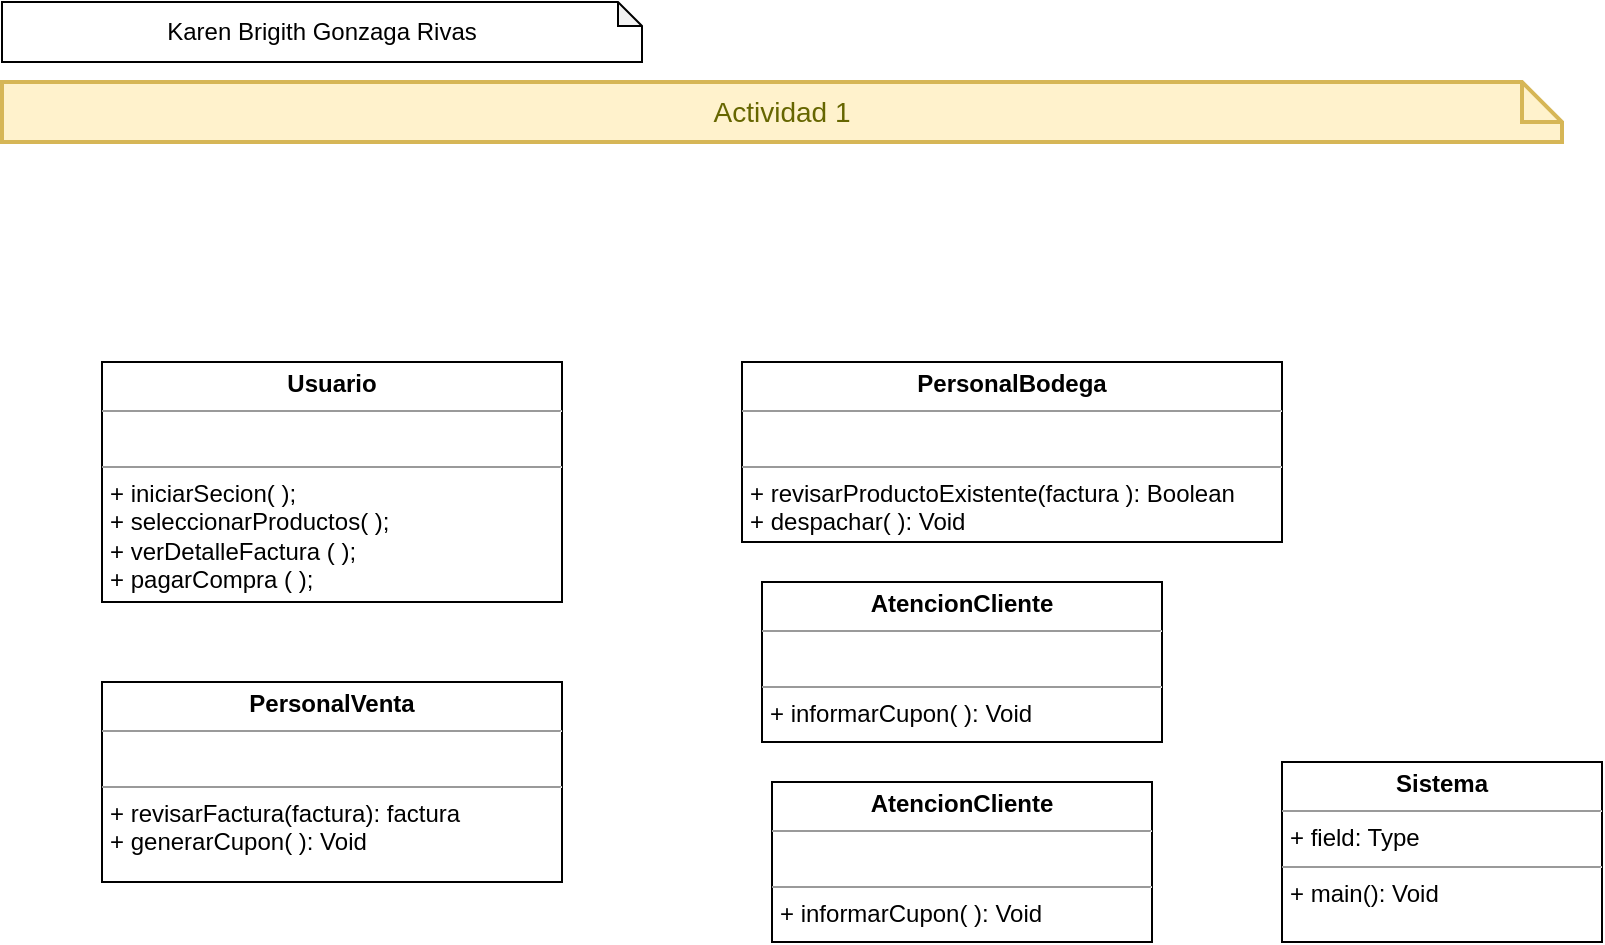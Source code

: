<mxfile version="19.0.2" type="github">
  <diagram id="qSO_u3S2v88sH-et3-5x" name="Page-1">
    <mxGraphModel dx="1278" dy="539" grid="1" gridSize="10" guides="1" tooltips="1" connect="1" arrows="1" fold="1" page="1" pageScale="1" pageWidth="827" pageHeight="1169" math="0" shadow="0">
      <root>
        <mxCell id="0" />
        <mxCell id="1" parent="0" />
        <mxCell id="a8ocinU2t4pZGtcug-5M-55" value="Karen Brigith Gonzaga Rivas" style="shape=note;whiteSpace=wrap;html=1;backgroundOutline=1;darkOpacity=0.05;size=12;" vertex="1" parent="1">
          <mxGeometry x="10" y="10" width="320" height="30" as="geometry" />
        </mxCell>
        <mxCell id="a8ocinU2t4pZGtcug-5M-56" value="Actividad 1" style="shape=note;strokeWidth=2;fontSize=14;size=20;whiteSpace=wrap;html=1;fillColor=#fff2cc;strokeColor=#d6b656;fontColor=#666600;" vertex="1" parent="1">
          <mxGeometry x="10" y="50" width="780" height="30" as="geometry" />
        </mxCell>
        <mxCell id="a8ocinU2t4pZGtcug-5M-57" value="&lt;p style=&quot;margin:0px;margin-top:4px;text-align:center;&quot;&gt;&lt;b&gt;Usuario&lt;/b&gt;&lt;/p&gt;&lt;hr size=&quot;1&quot;&gt;&lt;p style=&quot;margin:0px;margin-left:4px;&quot;&gt;&lt;br&gt;&lt;/p&gt;&lt;hr size=&quot;1&quot;&gt;&lt;p style=&quot;margin:0px;margin-left:4px;&quot;&gt;+ iniciarSecion( );&lt;br&gt;+ seleccionarProductos( );&lt;/p&gt;&lt;p style=&quot;margin:0px;margin-left:4px;&quot;&gt;+ verDetalleFactura ( );&lt;/p&gt;&lt;p style=&quot;margin:0px;margin-left:4px;&quot;&gt;+ pagarCompra ( );&lt;/p&gt;&lt;p style=&quot;margin:0px;margin-left:4px;&quot;&gt;&lt;br&gt;&lt;/p&gt;" style="verticalAlign=top;align=left;overflow=fill;fontSize=12;fontFamily=Helvetica;html=1;" vertex="1" parent="1">
          <mxGeometry x="60" y="190" width="230" height="120" as="geometry" />
        </mxCell>
        <mxCell id="a8ocinU2t4pZGtcug-5M-58" value="&lt;p style=&quot;margin:0px;margin-top:4px;text-align:center;&quot;&gt;&lt;b&gt;PersonalVenta&lt;/b&gt;&lt;/p&gt;&lt;hr size=&quot;1&quot;&gt;&lt;p style=&quot;margin:0px;margin-left:4px;&quot;&gt;&lt;br&gt;&lt;/p&gt;&lt;hr size=&quot;1&quot;&gt;&lt;p style=&quot;margin:0px;margin-left:4px;&quot;&gt;+ revisarFactura(factura): factura&lt;br&gt;+ generarCupon( ): Void&lt;/p&gt;" style="verticalAlign=top;align=left;overflow=fill;fontSize=12;fontFamily=Helvetica;html=1;" vertex="1" parent="1">
          <mxGeometry x="60" y="350" width="230" height="100" as="geometry" />
        </mxCell>
        <mxCell id="a8ocinU2t4pZGtcug-5M-59" value="&lt;p style=&quot;margin:0px;margin-top:4px;text-align:center;&quot;&gt;&lt;b&gt;AtencionCliente&lt;/b&gt;&lt;/p&gt;&lt;hr size=&quot;1&quot;&gt;&lt;p style=&quot;margin:0px;margin-left:4px;&quot;&gt;&lt;br&gt;&lt;/p&gt;&lt;hr size=&quot;1&quot;&gt;&lt;p style=&quot;margin:0px;margin-left:4px;&quot;&gt;+ informarCupon( ): Void&lt;/p&gt;" style="verticalAlign=top;align=left;overflow=fill;fontSize=12;fontFamily=Helvetica;html=1;" vertex="1" parent="1">
          <mxGeometry x="390" y="300" width="200" height="80" as="geometry" />
        </mxCell>
        <mxCell id="a8ocinU2t4pZGtcug-5M-60" value="&lt;p style=&quot;margin:0px;margin-top:4px;text-align:center;&quot;&gt;&lt;b&gt;PersonalBodega&lt;/b&gt;&lt;/p&gt;&lt;hr size=&quot;1&quot;&gt;&lt;p style=&quot;margin:0px;margin-left:4px;&quot;&gt;&lt;br&gt;&lt;/p&gt;&lt;hr size=&quot;1&quot;&gt;&lt;p style=&quot;margin:0px;margin-left:4px;&quot;&gt;+ revisarProductoExistente(factura ): Boolean&lt;br&gt;&lt;/p&gt;&lt;p style=&quot;margin:0px;margin-left:4px;&quot;&gt;+ despachar( ): Void&lt;br&gt;&lt;/p&gt;" style="verticalAlign=top;align=left;overflow=fill;fontSize=12;fontFamily=Helvetica;html=1;" vertex="1" parent="1">
          <mxGeometry x="380" y="190" width="270" height="90" as="geometry" />
        </mxCell>
        <mxCell id="a8ocinU2t4pZGtcug-5M-61" value="&lt;p style=&quot;margin:0px;margin-top:4px;text-align:center;&quot;&gt;&lt;b&gt;AtencionCliente&lt;/b&gt;&lt;/p&gt;&lt;hr size=&quot;1&quot;&gt;&lt;p style=&quot;margin:0px;margin-left:4px;&quot;&gt;&lt;br&gt;&lt;/p&gt;&lt;hr size=&quot;1&quot;&gt;&lt;p style=&quot;margin:0px;margin-left:4px;&quot;&gt;+ informarCupon( ): Void&lt;/p&gt;" style="verticalAlign=top;align=left;overflow=fill;fontSize=12;fontFamily=Helvetica;html=1;" vertex="1" parent="1">
          <mxGeometry x="395" y="400" width="190" height="80" as="geometry" />
        </mxCell>
        <mxCell id="a8ocinU2t4pZGtcug-5M-62" value="&lt;p style=&quot;margin:0px;margin-top:4px;text-align:center;&quot;&gt;&lt;b&gt;Sistema&lt;/b&gt;&lt;/p&gt;&lt;hr size=&quot;1&quot;&gt;&lt;p style=&quot;margin:0px;margin-left:4px;&quot;&gt;+ field: Type&lt;/p&gt;&lt;hr size=&quot;1&quot;&gt;&lt;p style=&quot;margin:0px;margin-left:4px;&quot;&gt;+ main(): Void&lt;/p&gt;" style="verticalAlign=top;align=left;overflow=fill;fontSize=12;fontFamily=Helvetica;html=1;" vertex="1" parent="1">
          <mxGeometry x="650" y="390" width="160" height="90" as="geometry" />
        </mxCell>
      </root>
    </mxGraphModel>
  </diagram>
</mxfile>
